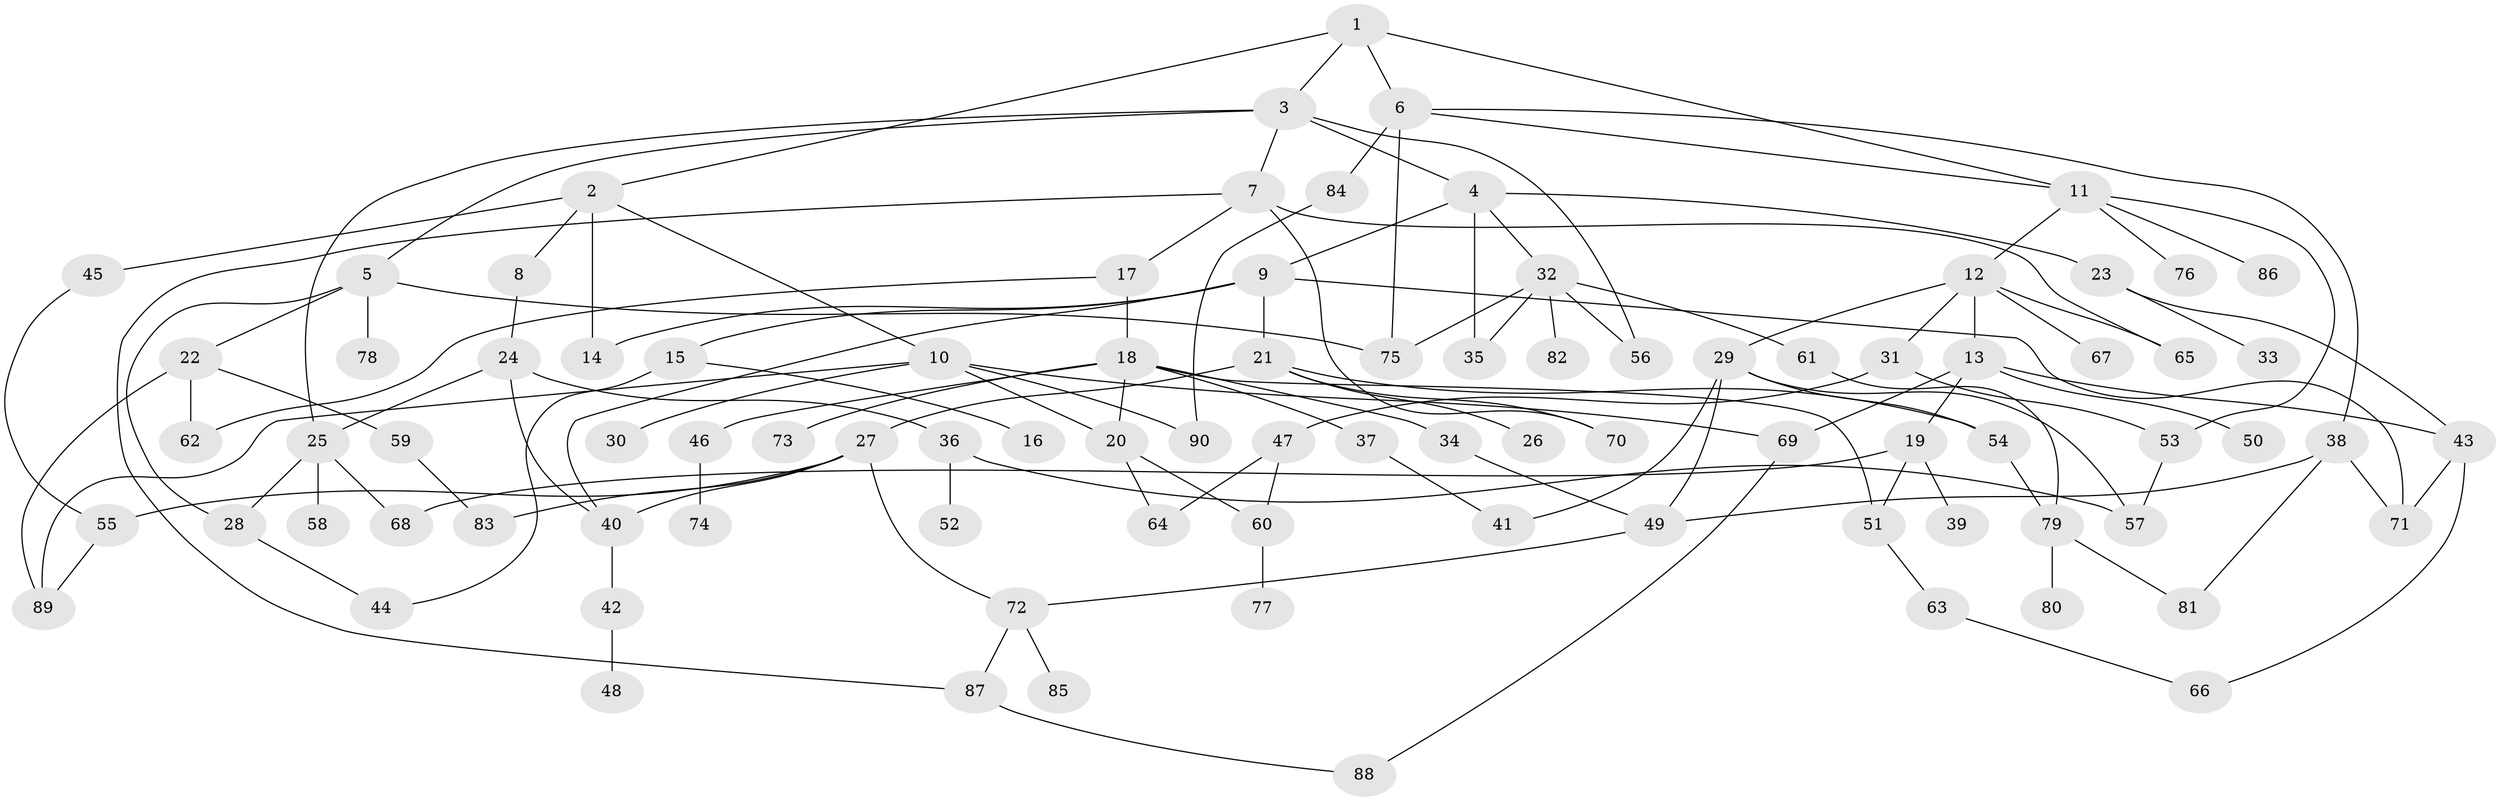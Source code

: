 // coarse degree distribution, {4: 0.12962962962962962, 5: 0.07407407407407407, 13: 0.018518518518518517, 6: 0.037037037037037035, 7: 0.07407407407407407, 2: 0.2777777777777778, 11: 0.018518518518518517, 3: 0.14814814814814814, 1: 0.2222222222222222}
// Generated by graph-tools (version 1.1) at 2025/16/03/04/25 18:16:56]
// undirected, 90 vertices, 130 edges
graph export_dot {
graph [start="1"]
  node [color=gray90,style=filled];
  1;
  2;
  3;
  4;
  5;
  6;
  7;
  8;
  9;
  10;
  11;
  12;
  13;
  14;
  15;
  16;
  17;
  18;
  19;
  20;
  21;
  22;
  23;
  24;
  25;
  26;
  27;
  28;
  29;
  30;
  31;
  32;
  33;
  34;
  35;
  36;
  37;
  38;
  39;
  40;
  41;
  42;
  43;
  44;
  45;
  46;
  47;
  48;
  49;
  50;
  51;
  52;
  53;
  54;
  55;
  56;
  57;
  58;
  59;
  60;
  61;
  62;
  63;
  64;
  65;
  66;
  67;
  68;
  69;
  70;
  71;
  72;
  73;
  74;
  75;
  76;
  77;
  78;
  79;
  80;
  81;
  82;
  83;
  84;
  85;
  86;
  87;
  88;
  89;
  90;
  1 -- 2;
  1 -- 3;
  1 -- 6;
  1 -- 11;
  2 -- 8;
  2 -- 10;
  2 -- 14;
  2 -- 45;
  3 -- 4;
  3 -- 5;
  3 -- 7;
  3 -- 25;
  3 -- 56;
  4 -- 9;
  4 -- 23;
  4 -- 32;
  4 -- 35;
  5 -- 22;
  5 -- 75;
  5 -- 78;
  5 -- 28;
  6 -- 11;
  6 -- 38;
  6 -- 84;
  6 -- 75;
  7 -- 17;
  7 -- 70;
  7 -- 87;
  7 -- 65;
  8 -- 24;
  9 -- 15;
  9 -- 21;
  9 -- 71;
  9 -- 40;
  9 -- 14;
  10 -- 20;
  10 -- 30;
  10 -- 69;
  10 -- 90;
  10 -- 89;
  11 -- 12;
  11 -- 53;
  11 -- 76;
  11 -- 86;
  12 -- 13;
  12 -- 29;
  12 -- 31;
  12 -- 65;
  12 -- 67;
  13 -- 19;
  13 -- 50;
  13 -- 43;
  13 -- 69;
  15 -- 16;
  15 -- 44;
  17 -- 18;
  17 -- 62;
  18 -- 34;
  18 -- 37;
  18 -- 46;
  18 -- 73;
  18 -- 51;
  18 -- 20;
  19 -- 39;
  19 -- 51;
  19 -- 68;
  20 -- 60;
  20 -- 64;
  21 -- 26;
  21 -- 27;
  21 -- 54;
  21 -- 70;
  22 -- 59;
  22 -- 62;
  22 -- 89;
  23 -- 33;
  23 -- 43;
  24 -- 36;
  24 -- 25;
  24 -- 40;
  25 -- 28;
  25 -- 58;
  25 -- 68;
  27 -- 40;
  27 -- 55;
  27 -- 72;
  27 -- 83;
  28 -- 44;
  29 -- 41;
  29 -- 54;
  29 -- 57;
  29 -- 49;
  31 -- 47;
  31 -- 53;
  32 -- 56;
  32 -- 61;
  32 -- 82;
  32 -- 35;
  32 -- 75;
  34 -- 49;
  36 -- 52;
  36 -- 57;
  37 -- 41;
  38 -- 49;
  38 -- 71;
  38 -- 81;
  40 -- 42;
  42 -- 48;
  43 -- 66;
  43 -- 71;
  45 -- 55;
  46 -- 74;
  47 -- 60;
  47 -- 64;
  49 -- 72;
  51 -- 63;
  53 -- 57;
  54 -- 79;
  55 -- 89;
  59 -- 83;
  60 -- 77;
  61 -- 79;
  63 -- 66;
  69 -- 88;
  72 -- 85;
  72 -- 87;
  79 -- 80;
  79 -- 81;
  84 -- 90;
  87 -- 88;
}
